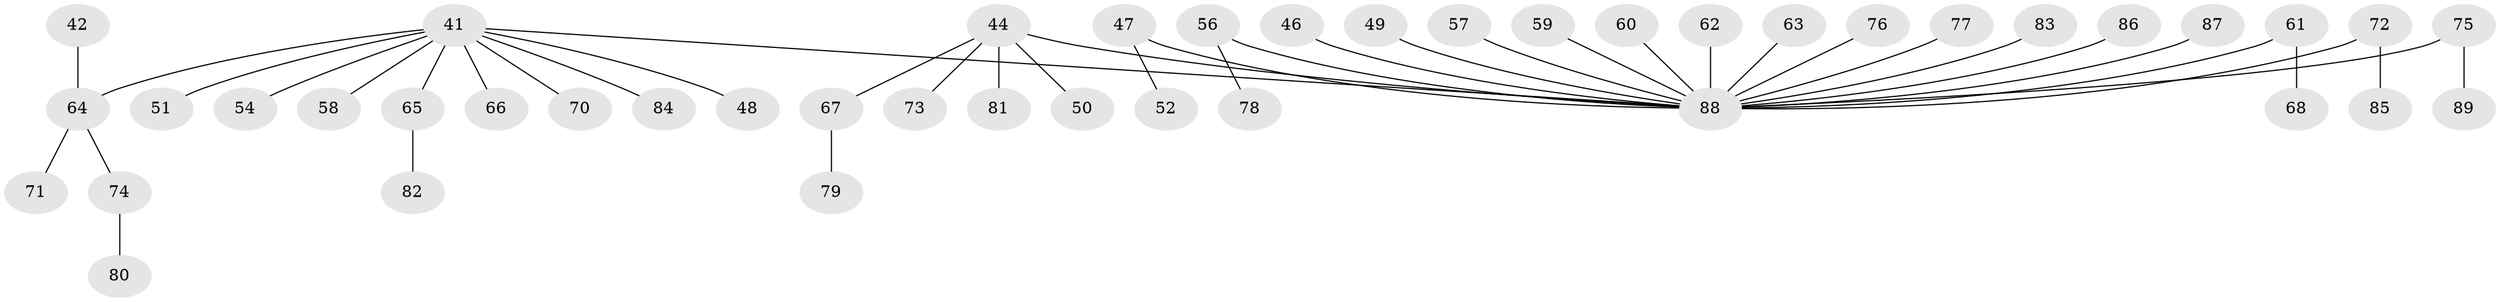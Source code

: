 // original degree distribution, {2: 0.2808988764044944, 6: 0.033707865168539325, 8: 0.011235955056179775, 5: 0.033707865168539325, 3: 0.0898876404494382, 1: 0.5056179775280899, 4: 0.0449438202247191}
// Generated by graph-tools (version 1.1) at 2025/53/03/09/25 04:53:42]
// undirected, 44 vertices, 43 edges
graph export_dot {
graph [start="1"]
  node [color=gray90,style=filled];
  41 [super="+35+20+34+39"];
  42;
  44 [super="+30"];
  46;
  47;
  48;
  49;
  50;
  51;
  52;
  54;
  56 [super="+45"];
  57 [super="+21"];
  58;
  59;
  60;
  61;
  62;
  63;
  64 [super="+6+17"];
  65;
  66;
  67;
  68;
  70;
  71;
  72;
  73;
  74 [super="+32"];
  75;
  76;
  77;
  78;
  79;
  80 [super="+37"];
  81;
  82;
  83;
  84;
  85;
  86;
  87;
  88 [super="+19+23+26+33+53+55+69+29+36+38+40+43"];
  89;
  41 -- 54;
  41 -- 65;
  41 -- 70;
  41 -- 84;
  41 -- 64;
  41 -- 66;
  41 -- 48;
  41 -- 51;
  41 -- 58;
  41 -- 88;
  42 -- 64;
  44 -- 50;
  44 -- 81;
  44 -- 73;
  44 -- 67;
  44 -- 88;
  46 -- 88;
  47 -- 52;
  47 -- 88;
  49 -- 88;
  56 -- 78;
  56 -- 88;
  57 -- 88;
  59 -- 88;
  60 -- 88;
  61 -- 68;
  61 -- 88;
  62 -- 88;
  63 -- 88;
  64 -- 71;
  64 -- 74;
  65 -- 82;
  67 -- 79;
  72 -- 85;
  72 -- 88;
  74 -- 80;
  75 -- 89;
  75 -- 88;
  76 -- 88;
  77 -- 88;
  83 -- 88;
  86 -- 88;
  87 -- 88;
}
